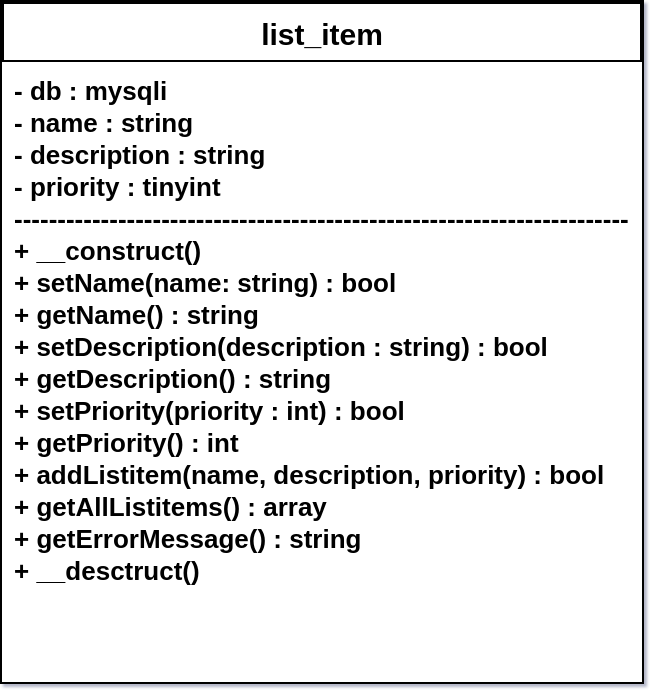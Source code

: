 <mxfile>
    <diagram id="TEUmv1uJJAU4et0RVGIC" name="Page-1">
        <mxGraphModel dx="740" dy="659" grid="1" gridSize="10" guides="1" tooltips="1" connect="1" arrows="1" fold="1" page="1" pageScale="1" pageWidth="1400" pageHeight="850" background="#ffffff" math="0" shadow="1">
            <root>
                <mxCell id="0"/>
                <mxCell id="1" parent="0"/>
                <mxCell id="26" value="list_item" style="swimlane;childLayout=stackLayout;horizontal=1;startSize=30;horizontalStack=0;rounded=0;fontSize=15;fontStyle=1;strokeWidth=2;resizeParent=0;resizeLast=1;shadow=0;dashed=0;align=center;labelBackgroundColor=default;swimlaneFillColor=none;gradientColor=none;strokeColor=#000000;swimlaneLine=1;" parent="1" vertex="1">
                    <mxGeometry x="290" y="160" width="320" height="340" as="geometry"/>
                </mxCell>
                <mxCell id="27" value="- db : mysqli&#10;- name : string&#10;- description : string&#10;- priority : tinyint&#10;-----------------------------------------------------------------------&#10;+ __construct()&#10;+ setName(name: string) : bool&#10;+ getName() : string&#10;+ setDescription(description : string) : bool&#10;+ getDescription() : string&#10;+ setPriority(priority : int) : bool&#10;+ getPriority() : int&#10;+ addListitem(name, description, priority) : bool&#10;+ getAllListitems() : array&#10;+ getErrorMessage() : string&#10;+ __desctruct()" style="align=left;strokeColor=none;fillColor=#FFFFFF;spacingLeft=4;fontSize=13;verticalAlign=top;resizable=0;rotatable=0;part=1;fontColor=#000000;fontStyle=1;" parent="26" vertex="1">
                    <mxGeometry y="30" width="320" height="310" as="geometry"/>
                </mxCell>
            </root>
        </mxGraphModel>
    </diagram>
</mxfile>